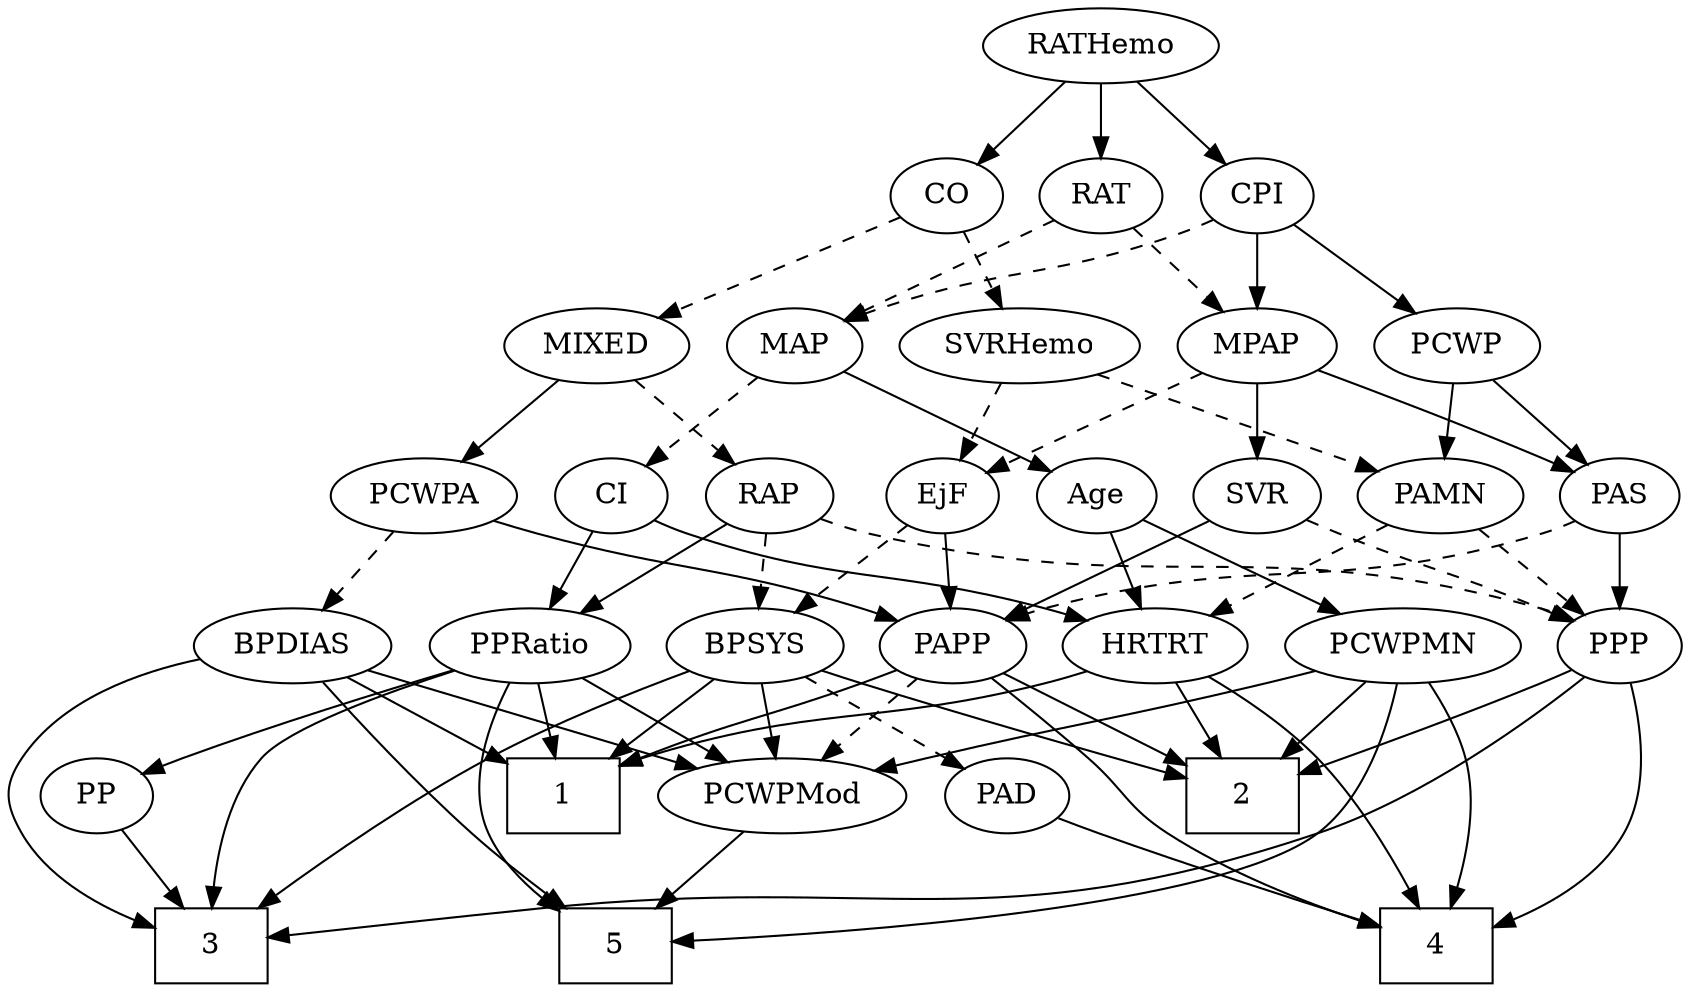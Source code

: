 strict digraph {
	graph [bb="0,0,800.64,468"];
	node [label="\N"];
	1	[height=0.5,
		pos="266.6,90",
		shape=box,
		width=0.75];
	2	[height=0.5,
		pos="650.6,90",
		shape=box,
		width=0.75];
	3	[height=0.5,
		pos="97.595,18",
		shape=box,
		width=0.75];
	4	[height=0.5,
		pos="595.6,18",
		shape=box,
		width=0.75];
	5	[height=0.5,
		pos="287.6,18",
		shape=box,
		width=0.75];
	Age	[height=0.5,
		pos="750.6,234",
		width=0.75];
	PCWPMN	[height=0.5,
		pos="750.6,162",
		width=1.3902];
	Age -> PCWPMN	[pos="e,750.6,180.1 750.6,215.7 750.6,207.98 750.6,198.71 750.6,190.11",
		style=solid];
	HRTRT	[height=0.5,
		pos="642.6,162",
		width=1.1013];
	Age -> HRTRT	[pos="e,664.54,177.22 731.78,220.81 715.61,210.32 691.98,195.01 673.1,182.77",
		style=solid];
	EjF	[height=0.5,
		pos="370.6,234",
		width=0.75];
	BPSYS	[height=0.5,
		pos="362.6,162",
		width=1.0471];
	EjF -> BPSYS	[pos="e,364.55,180.1 368.62,215.7 367.74,207.98 366.68,198.71 365.69,190.11",
		style=dashed];
	PAPP	[height=0.5,
		pos="450.6,162",
		width=0.88464];
	EjF -> PAPP	[pos="e,434,177.52 386.4,219.17 397.79,209.21 413.37,195.57 426.33,184.23",
		style=solid];
	RAP	[height=0.5,
		pos="297.6,234",
		width=0.77632];
	RAP -> BPSYS	[pos="e,347.93,178.8 311.38,218.15 319.93,208.94 331.11,196.91 340.84,186.43",
		style=dashed];
	PPP	[height=0.5,
		pos="527.6,162",
		width=0.75];
	RAP -> PPP	[pos="e,506.97,173.67 319.21,222.17 324.18,219.93 329.51,217.73 334.6,216 402.37,192.93 423.95,203.42 491.6,180 493.51,179.34 495.45,178.61 \
497.39,177.83",
		style=dashed];
	PPRatio	[height=0.5,
		pos="267.6,162",
		width=1.1013];
	RAP -> PPRatio	[pos="e,274.86,179.96 290.49,216.41 287.02,208.34 282.78,198.43 278.89,189.35",
		style=solid];
	MIXED	[height=0.5,
		pos="295.6,306",
		width=1.1193];
	MIXED -> RAP	[pos="e,297.11,252.1 296.09,287.7 296.31,279.98 296.57,270.71 296.82,262.11",
		style=dashed];
	PCWPA	[height=0.5,
		pos="209.6,234",
		width=1.1555];
	MIXED -> PCWPA	[pos="e,228.22,250.16 276.93,289.81 264.99,280.09 249.31,267.32 236.08,256.56",
		style=solid];
	MPAP	[height=0.5,
		pos="506.6,306",
		width=0.97491];
	MPAP -> EjF	[pos="e,391.24,245.63 482.59,292.65 459.6,280.81 424.86,262.93 400.17,250.22",
		style=dashed];
	PAS	[height=0.5,
		pos="516.6,234",
		width=0.75];
	MPAP -> PAS	[pos="e,514.15,252.1 509.07,287.7 510.17,279.98 511.49,270.71 512.72,262.11",
		style=solid];
	SVR	[height=0.5,
		pos="443.6,234",
		width=0.77632];
	MPAP -> SVR	[pos="e,457.11,250.01 492.61,289.46 484.18,280.09 473.29,267.99 463.91,257.57",
		style=solid];
	BPSYS -> 1	[pos="e,290.19,108.2 342.7,146.5 329.94,137.19 313.08,124.9 298.48,114.25",
		style=solid];
	BPSYS -> 2	[pos="e,623.56,95.751 391.23,149.97 397.25,147.84 403.59,145.74 409.6,144 480.9,123.36 566.1,106.38 613.71,97.559",
		style=solid];
	BPSYS -> 3	[pos="e,120.23,36.282 333.91,150.28 300.97,137.84 249.1,117.77 230.6,108 193.95,88.654 154.86,61.642 128.62,42.463",
		style=solid];
	PAD	[height=0.5,
		pos="500.6,90",
		width=0.79437];
	BPSYS -> PAD	[pos="e,478.97,101.97 387.59,148.32 410.73,136.59 445.2,119.1 469.99,106.53",
		style=dashed];
	PCWPMod	[height=0.5,
		pos="363.6,90",
		width=1.4443];
	BPSYS -> PCWPMod	[pos="e,363.35,108.1 362.84,143.7 362.95,135.98 363.09,126.71 363.21,118.11",
		style=solid];
	PAD -> 4	[pos="e,572.41,36.082 518.46,75.834 531.34,66.343 549.06,53.288 564.27,42.082",
		style=solid];
	CO	[height=0.5,
		pos="403.6,378",
		width=0.75];
	CO -> MIXED	[pos="e,317.54,321.22 384.78,364.81 368.61,354.32 344.98,339.01 326.1,326.77",
		style=dashed];
	SVRHemo	[height=0.5,
		pos="403.6,306",
		width=1.3902];
	CO -> SVRHemo	[pos="e,403.6,324.1 403.6,359.7 403.6,351.98 403.6,342.71 403.6,334.11",
		style=dashed];
	PAS -> PPP	[pos="e,524.88,180.28 519.26,216.05 520.47,208.35 521.93,199.03 523.3,190.36",
		style=solid];
	PAS -> PAPP	[pos="e,465.03,178.31 502.6,218.15 493.71,208.72 482.02,196.33 471.98,185.69",
		style=dashed];
	PAMN	[height=0.5,
		pos="597.6,234",
		width=1.011];
	PAMN -> PPP	[pos="e,542.13,177.54 582.06,217.46 572.47,207.87 560.01,195.42 549.43,184.84",
		style=dashed];
	PAMN -> HRTRT	[pos="e,632.01,179.47 608.26,216.41 613.7,207.95 620.42,197.49 626.47,188.08",
		style=dashed];
	RATHemo	[height=0.5,
		pos="550.6,450",
		width=1.3721];
	RATHemo -> CO	[pos="e,425.06,389.22 521.9,435.34 496.71,423.34 460.17,405.94 434.37,393.66",
		style=solid];
	CPI	[height=0.5,
		pos="550.6,378",
		width=0.75];
	RATHemo -> CPI	[pos="e,550.6,396.1 550.6,431.7 550.6,423.98 550.6,414.71 550.6,406.11",
		style=solid];
	RAT	[height=0.5,
		pos="622.6,378",
		width=0.75827];
	RATHemo -> RAT	[pos="e,607.94,393.25 567.29,432.76 577.19,423.14 589.85,410.84 600.55,400.43",
		style=solid];
	CPI -> MPAP	[pos="e,516.85,323.31 540.61,361.12 535.18,352.47 528.33,341.58 522.2,331.83",
		style=solid];
	MAP	[height=0.5,
		pos="678.6,306",
		width=0.84854];
	CPI -> MAP	[pos="e,656.69,318.98 570.88,365.91 591.54,354.61 623.84,336.94 647.69,323.9",
		style=dashed];
	PCWP	[height=0.5,
		pos="594.6,306",
		width=0.97491];
	CPI -> PCWP	[pos="e,584.35,323.31 560.58,361.12 566.02,352.47 572.86,341.58 578.99,331.83",
		style=solid];
	RAT -> MPAP	[pos="e,528.45,320.19 603.18,365.28 585.2,354.43 558.17,338.12 537.27,325.51",
		style=dashed];
	RAT -> MAP	[pos="e,666.08,322.64 634.75,361.81 642.06,352.67 651.52,340.85 659.78,330.52",
		style=dashed];
	SVR -> PPP	[pos="e,511.32,176.56 460.19,219.17 472.58,208.85 489.7,194.58 503.58,183.01",
		style=dashed];
	SVR -> PAPP	[pos="e,448.88,180.1 445.33,215.7 446.1,207.98 447.02,198.71 447.88,190.11",
		style=solid];
	PCWPMod -> 5	[pos="e,306.19,36.124 345.97,72.765 336.37,63.925 324.31,52.817 313.65,42.997",
		style=solid];
	BPDIAS	[height=0.5,
		pos="167.6,162",
		width=1.1735];
	PCWPA -> BPDIAS	[pos="e,177.77,179.96 199.64,216.41 194.69,208.16 188.6,198.01 183.06,188.78",
		style=dashed];
	PCWPA -> PAPP	[pos="e,426.11,173.88 241.02,222.06 247.47,219.95 254.23,217.83 260.6,216 326.08,197.21 344.82,201.11 409.6,180 411.88,179.25 414.22,178.44 \
416.57,177.58",
		style=solid];
	PCWPMN -> 2	[pos="e,675.18,108.21 728.4,145.46 715.22,136.24 698.26,124.37 683.54,114.06",
		style=solid];
	PCWPMN -> 4	[pos="e,622.62,18.873 757.93,144.15 765.09,124.82 772.88,93.081 757.6,72 729.26,32.91 671.23,22.119 632.88,19.433",
		style=solid];
	PCWPMN -> 5	[pos="e,314.67,19.836 743.52,143.97 733.91,123.22 714.68,88.822 686.6,72 625.96,35.675 411.97,23.663 324.88,20.222",
		style=solid];
	PCWPMN -> PCWPMod	[pos="e,408.91,98.921 713.95,149.68 706.59,147.62 698.88,145.62 691.6,144 591.01,121.69 564.26,124.72 462.6,108 448.47,105.68 433.23,103.1 \
419.03,100.66",
		style=solid];
	SVRHemo -> EjF	[pos="e,378.28,251.31 395.61,288.05 391.7,279.77 386.92,269.62 382.58,260.42",
		style=dashed];
	SVRHemo -> PAMN	[pos="e,569.54,245.69 438.29,292.87 468.53,282.25 513.54,266.32 552.6,252 555,251.12 557.47,250.21 559.96,249.28",
		style=dashed];
	BPDIAS -> 1	[pos="e,242.5,108.04 188.59,146.15 201.78,136.83 219.07,124.61 234.01,114.04",
		style=solid];
	BPDIAS -> 3	[pos="e,70.307,26.659 125.41,160.08 87.405,156.74 33.507,145.19 6.5953,108 -2.7842,95.038 -1.3784,85.872 6.5953,72 18.262,51.704 41.025,\
38.451 60.864,30.274",
		style=solid];
	BPDIAS -> 5	[pos="e,262.76,36.151 175.84,144.14 185.49,125.36 202.71,94.666 222.6,72 232.01,61.272 243.74,50.989 254.64,42.384",
		style=solid];
	BPDIAS -> PCWPMod	[pos="e,328.54,103.52 199.09,149.75 231.57,138.15 282.51,119.96 319.1,106.89",
		style=solid];
	MAP -> Age	[pos="e,735.84,249.35 693.86,290.15 703.93,280.37 717.27,267.4 728.48,256.5",
		style=solid];
	CI	[height=0.5,
		pos="678.6,234",
		width=0.75];
	MAP -> CI	[pos="e,678.6,252.1 678.6,287.7 678.6,279.98 678.6,270.71 678.6,262.11",
		style=dashed];
	PP	[height=0.5,
		pos="42.595,90",
		width=0.75];
	PP -> 3	[pos="e,84.139,36.127 54.53,73.811 61.342,65.141 70.055,54.052 77.859,44.12",
		style=solid];
	PPP -> 2	[pos="e,623.22,106.58 547.63,149.6 565.62,139.36 592.47,124.08 614.24,111.69",
		style=solid];
	PPP -> 3	[pos="e,124.68,22.458 510.75,147.83 497.46,137.3 478.56,122.04 462.6,108 445.12,92.639 445.45,82.318 424.6,72 398.91,59.291 215.03,34.247 \
134.83,23.777",
		style=solid];
	PPP -> 4	[pos="e,593.2,36.193 542.6,146.5 552.16,136.5 564.11,122.44 571.6,108 581.69,88.521 587.86,64.381 591.41,46.158",
		style=solid];
	PPRatio -> 1	[pos="e,266.84,108.1 267.35,143.7 267.24,135.98 267.11,126.71 266.98,118.11",
		style=solid];
	PPRatio -> 3	[pos="e,97.706,36.301 237.18,150.35 194.99,135.53 123.65,110.23 121.6,108 106.25,91.294 100.54,65.801 98.5,46.375",
		style=solid];
	PPRatio -> 5	[pos="e,261.02,36.088 252.71,145.23 244.45,135.37 234.97,121.92 230.6,108 225.79,92.737 224.2,86.668 230.6,72 235.53,60.677 244.21,50.682 \
253.32,42.512",
		style=solid];
	PPRatio -> PCWPMod	[pos="e,342.27,106.55 287.95,146.15 301.3,136.43 318.96,123.54 333.87,112.68",
		style=solid];
	PPRatio -> PP	[pos="e,64.52,100.72 237.39,150.13 231.2,148.01 224.71,145.87 218.6,144 159.22,125.81 142.4,127.94 83.595,108 80.457,106.94 77.217,105.75 \
73.997,104.51",
		style=solid];
	PCWP -> PAS	[pos="e,532.16,248.97 577.67,289.81 566.57,279.85 551.91,266.7 539.74,255.77",
		style=solid];
	PCWP -> PAMN	[pos="e,596.86,252.1 595.34,287.7 595.67,279.98 596.06,270.71 596.43,262.11",
		style=solid];
	CI -> PPRatio	[pos="e,296.47,174.43 658.11,221.9 653.15,219.62 647.78,217.47 642.6,216 501.89,176.24 458.12,212.62 315.6,180 312.45,179.28 309.23,178.42 \
306.01,177.47",
		style=solid];
	CI -> HRTRT	[pos="e,651.15,179.63 670.25,216.76 665.95,208.4 660.6,198.02 655.76,188.61",
		style=solid];
	PAPP -> 1	[pos="e,293.97,104.33 425.99,150.48 420.61,148.27 414.93,146 409.6,144 365.46,127.45 350.89,126.77 303.55,108.16",
		style=solid];
	PAPP -> 2	[pos="e,623.38,99.42 475.2,150.47 480.57,148.26 486.25,145.99 491.6,144 532.92,128.57 581.06,112.83 613.45,102.56",
		style=solid];
	PAPP -> 4	[pos="e,587.68,36.044 475.04,150.11 493.93,140.84 519.93,126.16 538.6,108 557.38,89.721 572.95,64.126 583.05,45.074",
		style=solid];
	PAPP -> PCWPMod	[pos="e,383.3,106.85 432.99,146.83 421.07,137.24 405.06,124.36 391.43,113.39",
		style=dashed];
	HRTRT -> 1	[pos="e,293.77,104.88 608.1,152.99 594.3,149.94 578.24,146.58 563.6,144 451.43,124.22 416.72,140.45 303.51,107.76",
		style=solid];
	HRTRT -> 2	[pos="e,648.64,108.1 644.57,143.7 645.45,135.98 646.51,126.71 647.5,118.11",
		style=solid];
	HRTRT -> 4	[pos="e,622.88,26.659 659.73,145.58 677.57,127.59 701.03,97.105 686.6,72 674.93,51.704 652.17,38.451 632.33,30.274",
		style=solid];
}
